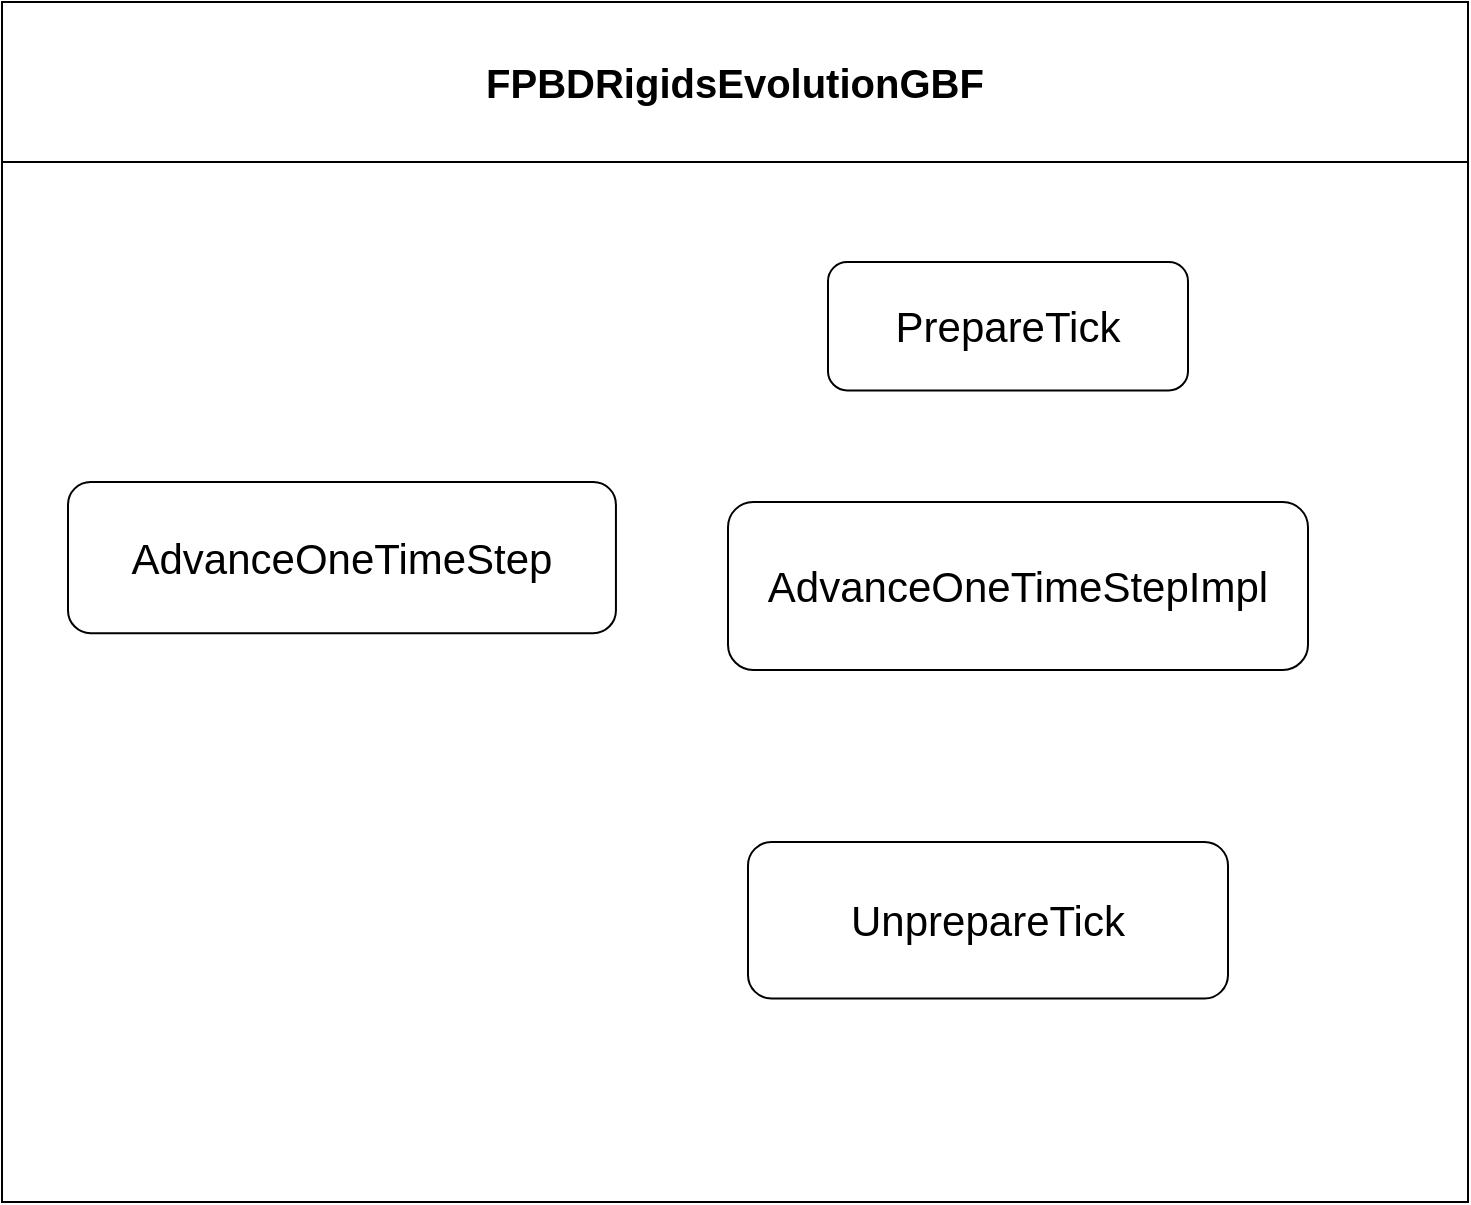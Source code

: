 <mxfile version="26.1.0">
  <diagram name="第 1 页" id="6fo6g9IYqGphzM_Jau_f">
    <mxGraphModel dx="2901" dy="1098" grid="1" gridSize="10" guides="1" tooltips="1" connect="1" arrows="1" fold="1" page="1" pageScale="1" pageWidth="827" pageHeight="1169" math="0" shadow="0">
      <root>
        <mxCell id="0" />
        <mxCell id="1" parent="0" />
        <mxCell id="yJXc712W39ZJ6HGPl1zp-3" value="&lt;span style=&quot;font-size: 21px;&quot;&gt;PrepareTick&lt;/span&gt;" style="rounded=1;whiteSpace=wrap;html=1;" vertex="1" parent="1">
          <mxGeometry y="400" width="180" height="64.23" as="geometry" />
        </mxCell>
        <mxCell id="yJXc712W39ZJ6HGPl1zp-2" value="&lt;span style=&quot;font-size: 21px;&quot;&gt;AdvanceOneTimeStepImpl&lt;/span&gt;" style="rounded=1;whiteSpace=wrap;html=1;" vertex="1" parent="1">
          <mxGeometry x="-50" y="520" width="290" height="83.94" as="geometry" />
        </mxCell>
        <mxCell id="yJXc712W39ZJ6HGPl1zp-4" value="&lt;span style=&quot;font-size: 21px;&quot;&gt;UnprepareTick&lt;/span&gt;" style="rounded=1;whiteSpace=wrap;html=1;" vertex="1" parent="1">
          <mxGeometry x="-40" y="690" width="240" height="78.27" as="geometry" />
        </mxCell>
        <mxCell id="yJXc712W39ZJ6HGPl1zp-1" value="&lt;div&gt;&lt;font style=&quot;font-size: 21px;&quot;&gt;AdvanceOneTimeStep&lt;/font&gt;&lt;/div&gt;" style="rounded=1;whiteSpace=wrap;html=1;" vertex="1" parent="1">
          <mxGeometry x="-380" y="510" width="273.97" height="75.58" as="geometry" />
        </mxCell>
        <mxCell id="yJXc712W39ZJ6HGPl1zp-10" value="&lt;font style=&quot;font-size: 20px;&quot;&gt;FPBDRigidsEvolutionGBF&lt;/font&gt;" style="swimlane;whiteSpace=wrap;html=1;startSize=80;" vertex="1" parent="1">
          <mxGeometry x="-413" y="270" width="733" height="600" as="geometry" />
        </mxCell>
      </root>
    </mxGraphModel>
  </diagram>
</mxfile>
